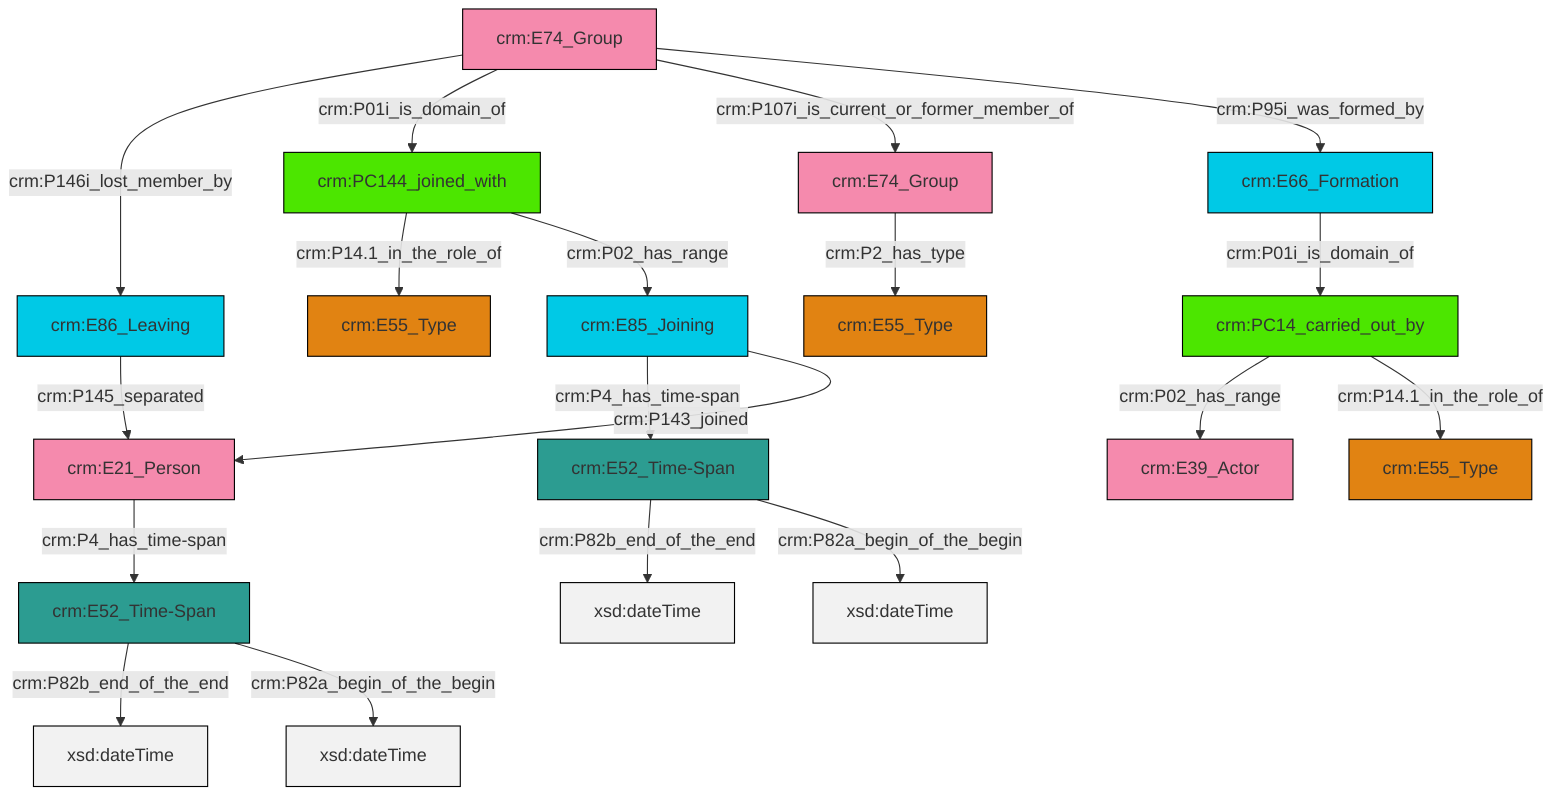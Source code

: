 graph TD
classDef Literal fill:#f2f2f2,stroke:#000000;
classDef CRM_Entity fill:#FFFFFF,stroke:#000000;
classDef Temporal_Entity fill:#00C9E6, stroke:#000000;
classDef Type fill:#E18312, stroke:#000000;
classDef Time-Span fill:#2C9C91, stroke:#000000;
classDef Appellation fill:#FFEB7F, stroke:#000000;
classDef Place fill:#008836, stroke:#000000;
classDef Persistent_Item fill:#B266B2, stroke:#000000;
classDef Conceptual_Object fill:#FFD700, stroke:#000000;
classDef Physical_Thing fill:#D2B48C, stroke:#000000;
classDef Actor fill:#f58aad, stroke:#000000;
classDef PC_Classes fill:#4ce600, stroke:#000000;
classDef Multi fill:#cccccc,stroke:#000000;

0["crm:PC14_carried_out_by"]:::PC_Classes -->|crm:P02_has_range| 1["crm:E39_Actor"]:::Actor
4["crm:PC144_joined_with"]:::PC_Classes -->|crm:P14.1_in_the_role_of| 2["crm:E55_Type"]:::Type
5["crm:E74_Group"]:::Actor -->|crm:P146i_lost_member_by| 6["crm:E86_Leaving"]:::Temporal_Entity
5["crm:E74_Group"]:::Actor -->|crm:P01i_is_domain_of| 4["crm:PC144_joined_with"]:::PC_Classes
5["crm:E74_Group"]:::Actor -->|crm:P107i_is_current_or_former_member_of| 7["crm:E74_Group"]:::Actor
8["crm:E52_Time-Span"]:::Time-Span -->|crm:P82b_end_of_the_end| 9[xsd:dateTime]:::Literal
6["crm:E86_Leaving"]:::Temporal_Entity -->|crm:P145_separated| 17["crm:E21_Person"]:::Actor
10["crm:E85_Joining"]:::Temporal_Entity -->|crm:P4_has_time-span| 20["crm:E52_Time-Span"]:::Time-Span
4["crm:PC144_joined_with"]:::PC_Classes -->|crm:P02_has_range| 10["crm:E85_Joining"]:::Temporal_Entity
0["crm:PC14_carried_out_by"]:::PC_Classes -->|crm:P14.1_in_the_role_of| 21["crm:E55_Type"]:::Type
20["crm:E52_Time-Span"]:::Time-Span -->|crm:P82b_end_of_the_end| 23[xsd:dateTime]:::Literal
17["crm:E21_Person"]:::Actor -->|crm:P4_has_time-span| 8["crm:E52_Time-Span"]:::Time-Span
24["crm:E66_Formation"]:::Temporal_Entity -->|crm:P01i_is_domain_of| 0["crm:PC14_carried_out_by"]:::PC_Classes
20["crm:E52_Time-Span"]:::Time-Span -->|crm:P82a_begin_of_the_begin| 25[xsd:dateTime]:::Literal
8["crm:E52_Time-Span"]:::Time-Span -->|crm:P82a_begin_of_the_begin| 28[xsd:dateTime]:::Literal
10["crm:E85_Joining"]:::Temporal_Entity -->|crm:P143_joined| 17["crm:E21_Person"]:::Actor
7["crm:E74_Group"]:::Actor -->|crm:P2_has_type| 12["crm:E55_Type"]:::Type
5["crm:E74_Group"]:::Actor -->|crm:P95i_was_formed_by| 24["crm:E66_Formation"]:::Temporal_Entity